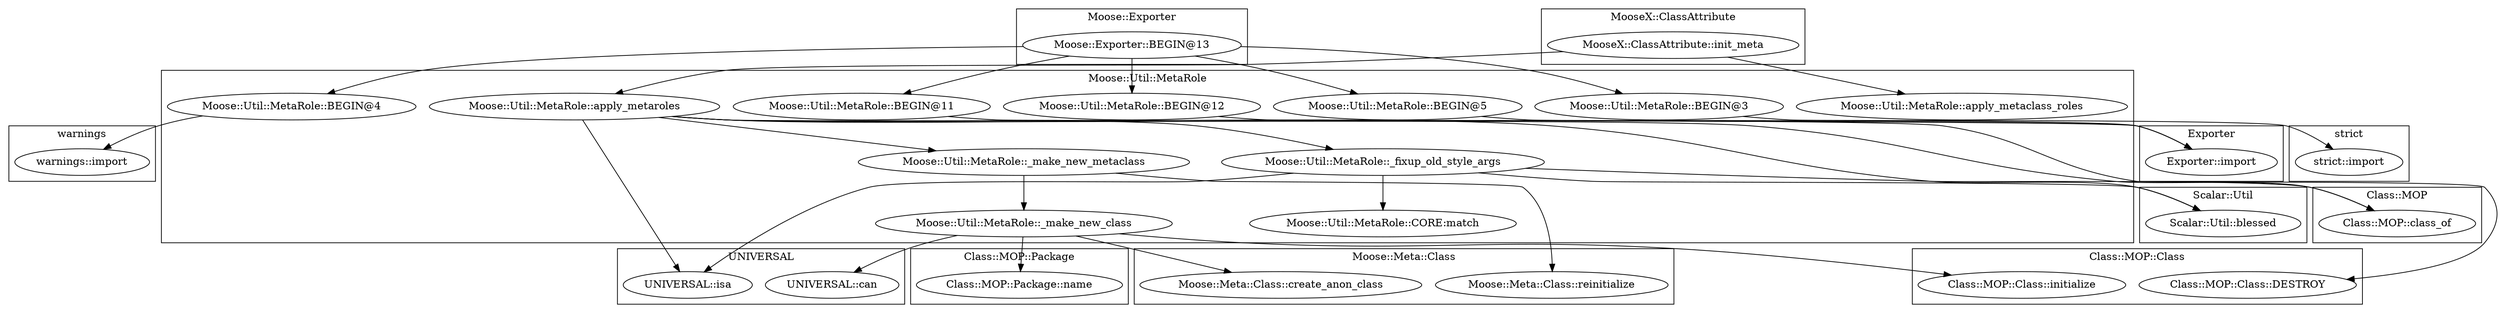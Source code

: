 digraph {
graph [overlap=false]
subgraph cluster_warnings {
	label="warnings";
	"warnings::import";
}
subgraph cluster_Moose_Exporter {
	label="Moose::Exporter";
	"Moose::Exporter::BEGIN@13";
}
subgraph cluster_Moose_Util_MetaRole {
	label="Moose::Util::MetaRole";
	"Moose::Util::MetaRole::_make_new_metaclass";
	"Moose::Util::MetaRole::BEGIN@11";
	"Moose::Util::MetaRole::BEGIN@5";
	"Moose::Util::MetaRole::CORE:match";
	"Moose::Util::MetaRole::_make_new_class";
	"Moose::Util::MetaRole::_fixup_old_style_args";
	"Moose::Util::MetaRole::apply_metaroles";
	"Moose::Util::MetaRole::apply_metaclass_roles";
	"Moose::Util::MetaRole::BEGIN@3";
	"Moose::Util::MetaRole::BEGIN@4";
	"Moose::Util::MetaRole::BEGIN@12";
}
subgraph cluster_Scalar_Util {
	label="Scalar::Util";
	"Scalar::Util::blessed";
}
subgraph cluster_UNIVERSAL {
	label="UNIVERSAL";
	"UNIVERSAL::isa";
	"UNIVERSAL::can";
}
subgraph cluster_Moose_Meta_Class {
	label="Moose::Meta::Class";
	"Moose::Meta::Class::reinitialize";
	"Moose::Meta::Class::create_anon_class";
}
subgraph cluster_strict {
	label="strict";
	"strict::import";
}
subgraph cluster_Class_MOP_Class {
	label="Class::MOP::Class";
	"Class::MOP::Class::initialize";
	"Class::MOP::Class::DESTROY";
}
subgraph cluster_Class_MOP {
	label="Class::MOP";
	"Class::MOP::class_of";
}
subgraph cluster_Exporter {
	label="Exporter";
	"Exporter::import";
}
subgraph cluster_MooseX_ClassAttribute {
	label="MooseX::ClassAttribute";
	"MooseX::ClassAttribute::init_meta";
}
subgraph cluster_Class_MOP_Package {
	label="Class::MOP::Package";
	"Class::MOP::Package::name";
}
"MooseX::ClassAttribute::init_meta" -> "Moose::Util::MetaRole::apply_metaclass_roles";
"Moose::Util::MetaRole::BEGIN@5" -> "Exporter::import";
"Moose::Util::MetaRole::BEGIN@12" -> "Exporter::import";
"Moose::Util::MetaRole::BEGIN@11" -> "Exporter::import";
"Moose::Util::MetaRole::_make_new_metaclass" -> "Moose::Meta::Class::reinitialize";
"Moose::Util::MetaRole::apply_metaroles" -> "Moose::Util::MetaRole::_make_new_metaclass";
"Moose::Util::MetaRole::_make_new_metaclass" -> "Moose::Util::MetaRole::_make_new_class";
"Moose::Exporter::BEGIN@13" -> "Moose::Util::MetaRole::BEGIN@4";
"Moose::Util::MetaRole::apply_metaroles" -> "Moose::Util::MetaRole::_fixup_old_style_args";
"Moose::Util::MetaRole::apply_metaroles" -> "Scalar::Util::blessed";
"Moose::Util::MetaRole::_fixup_old_style_args" -> "Scalar::Util::blessed";
"Moose::Exporter::BEGIN@13" -> "Moose::Util::MetaRole::BEGIN@5";
"Moose::Exporter::BEGIN@13" -> "Moose::Util::MetaRole::BEGIN@12";
"Moose::Util::MetaRole::_fixup_old_style_args" -> "Moose::Util::MetaRole::CORE:match";
"Moose::Util::MetaRole::_fixup_old_style_args" -> "Class::MOP::class_of";
"Moose::Util::MetaRole::apply_metaroles" -> "Class::MOP::class_of";
"MooseX::ClassAttribute::init_meta" -> "Moose::Util::MetaRole::apply_metaroles";
"Moose::Util::MetaRole::_make_new_class" -> "UNIVERSAL::can";
"Moose::Util::MetaRole::apply_metaroles" -> "Class::MOP::Class::DESTROY";
"Moose::Util::MetaRole::_fixup_old_style_args" -> "UNIVERSAL::isa";
"Moose::Util::MetaRole::apply_metaroles" -> "UNIVERSAL::isa";
"Moose::Util::MetaRole::BEGIN@4" -> "warnings::import";
"Moose::Util::MetaRole::_make_new_class" -> "Class::MOP::Package::name";
"Moose::Util::MetaRole::_make_new_class" -> "Class::MOP::Class::initialize";
"Moose::Util::MetaRole::_make_new_class" -> "Moose::Meta::Class::create_anon_class";
"Moose::Exporter::BEGIN@13" -> "Moose::Util::MetaRole::BEGIN@11";
"Moose::Util::MetaRole::BEGIN@3" -> "strict::import";
"Moose::Exporter::BEGIN@13" -> "Moose::Util::MetaRole::BEGIN@3";
}
